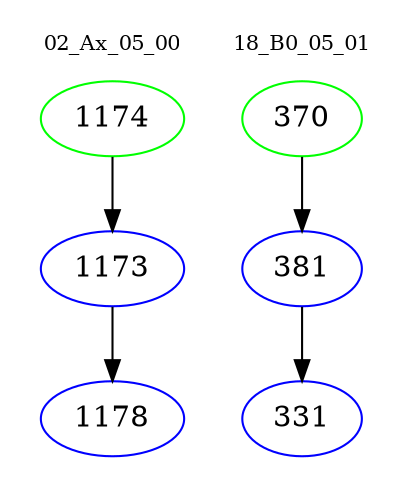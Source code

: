digraph{
subgraph cluster_0 {
color = white
label = "02_Ax_05_00";
fontsize=10;
T0_1174 [label="1174", color="green"]
T0_1174 -> T0_1173 [color="black"]
T0_1173 [label="1173", color="blue"]
T0_1173 -> T0_1178 [color="black"]
T0_1178 [label="1178", color="blue"]
}
subgraph cluster_1 {
color = white
label = "18_B0_05_01";
fontsize=10;
T1_370 [label="370", color="green"]
T1_370 -> T1_381 [color="black"]
T1_381 [label="381", color="blue"]
T1_381 -> T1_331 [color="black"]
T1_331 [label="331", color="blue"]
}
}
